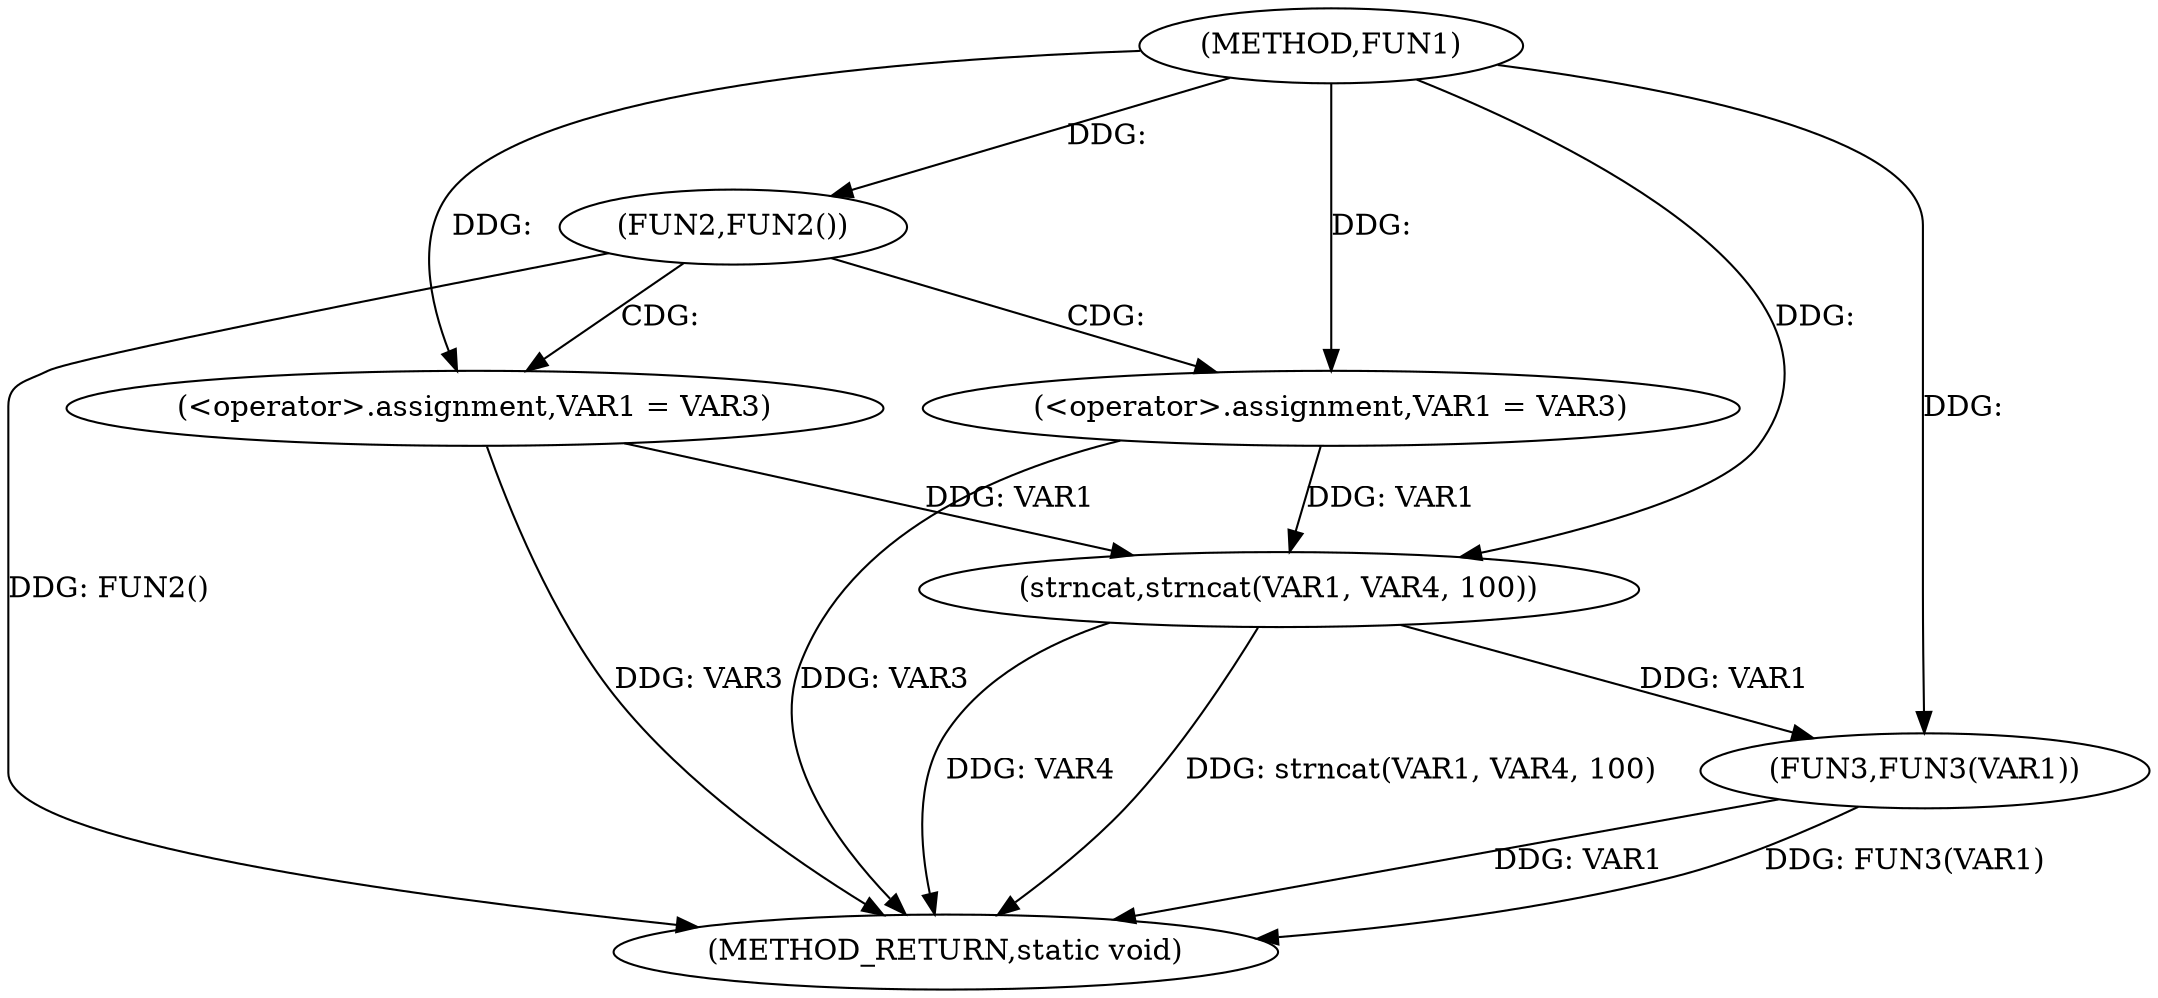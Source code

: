 digraph FUN1 {  
"1000100" [label = "(METHOD,FUN1)" ]
"1000124" [label = "(METHOD_RETURN,static void)" ]
"1000106" [label = "(FUN2,FUN2())" ]
"1000108" [label = "(<operator>.assignment,VAR1 = VAR3)" ]
"1000113" [label = "(<operator>.assignment,VAR1 = VAR3)" ]
"1000118" [label = "(strncat,strncat(VAR1, VAR4, 100))" ]
"1000122" [label = "(FUN3,FUN3(VAR1))" ]
  "1000122" -> "1000124"  [ label = "DDG: VAR1"] 
  "1000113" -> "1000124"  [ label = "DDG: VAR3"] 
  "1000118" -> "1000124"  [ label = "DDG: strncat(VAR1, VAR4, 100)"] 
  "1000122" -> "1000124"  [ label = "DDG: FUN3(VAR1)"] 
  "1000106" -> "1000124"  [ label = "DDG: FUN2()"] 
  "1000108" -> "1000124"  [ label = "DDG: VAR3"] 
  "1000118" -> "1000124"  [ label = "DDG: VAR4"] 
  "1000100" -> "1000106"  [ label = "DDG: "] 
  "1000100" -> "1000108"  [ label = "DDG: "] 
  "1000100" -> "1000113"  [ label = "DDG: "] 
  "1000113" -> "1000118"  [ label = "DDG: VAR1"] 
  "1000108" -> "1000118"  [ label = "DDG: VAR1"] 
  "1000100" -> "1000118"  [ label = "DDG: "] 
  "1000118" -> "1000122"  [ label = "DDG: VAR1"] 
  "1000100" -> "1000122"  [ label = "DDG: "] 
  "1000106" -> "1000108"  [ label = "CDG: "] 
  "1000106" -> "1000113"  [ label = "CDG: "] 
}

